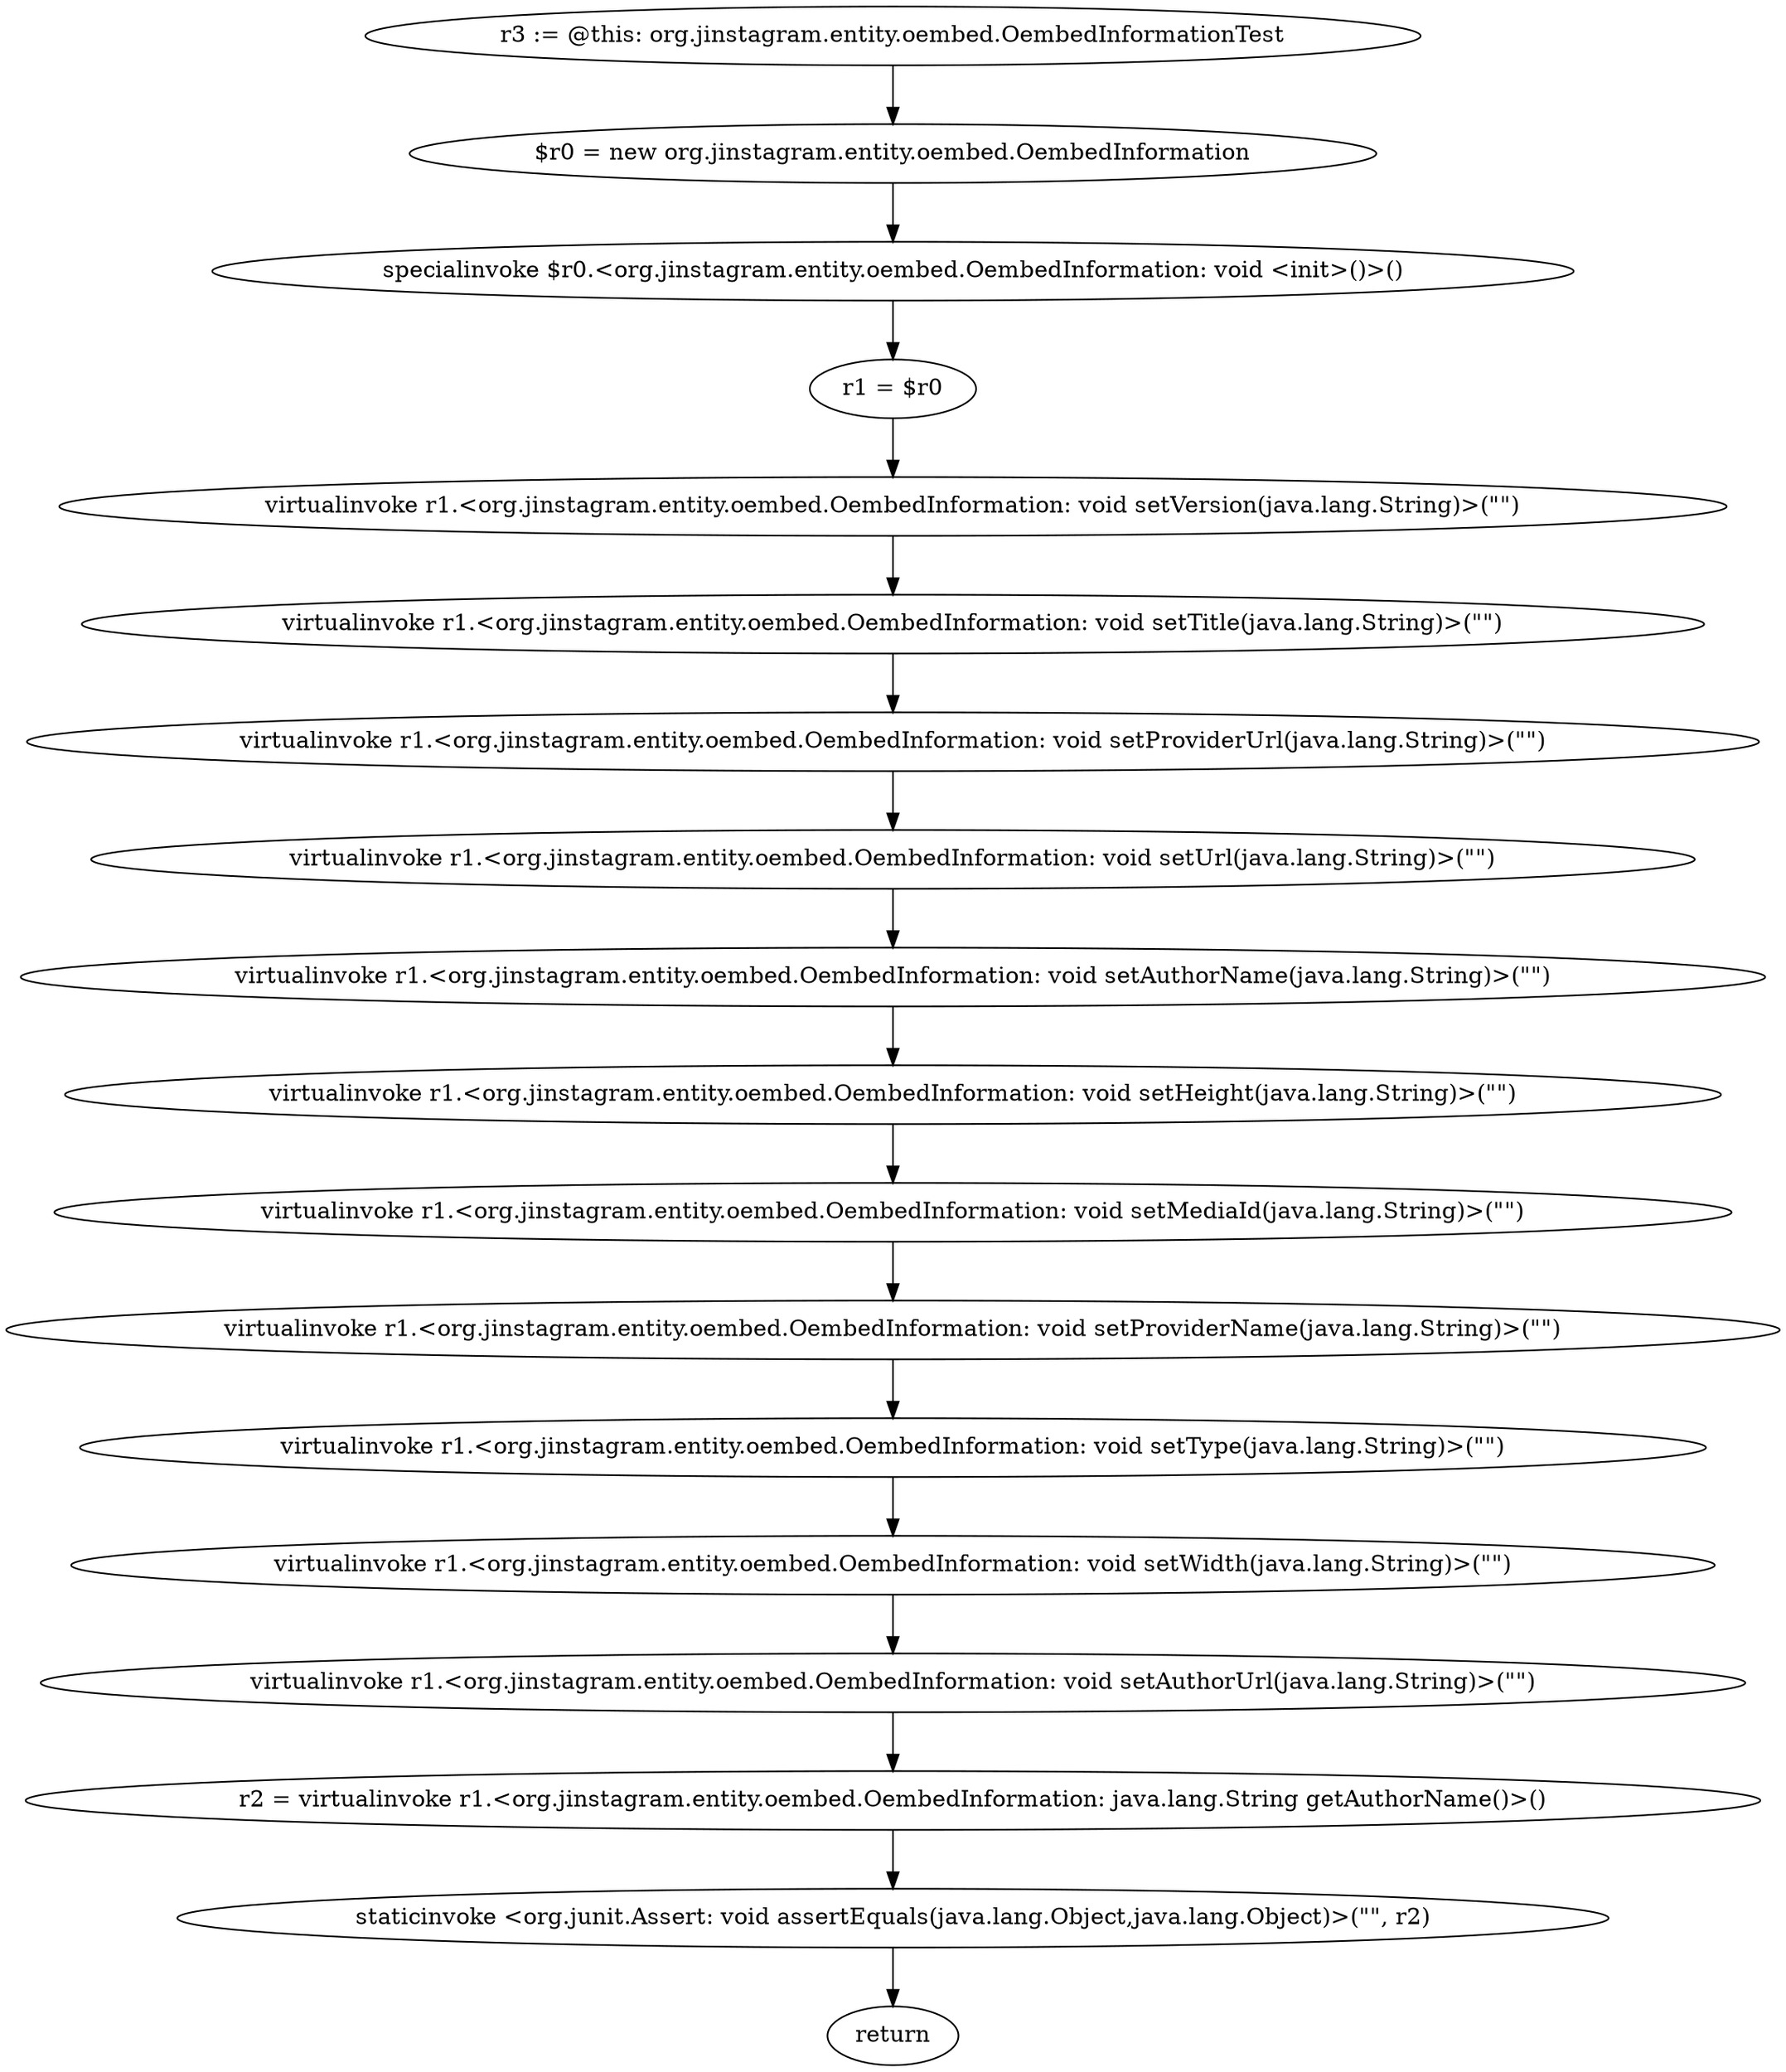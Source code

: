 digraph "unitGraph" {
    "r3 := @this: org.jinstagram.entity.oembed.OembedInformationTest"
    "$r0 = new org.jinstagram.entity.oembed.OembedInformation"
    "specialinvoke $r0.<org.jinstagram.entity.oembed.OembedInformation: void <init>()>()"
    "r1 = $r0"
    "virtualinvoke r1.<org.jinstagram.entity.oembed.OembedInformation: void setVersion(java.lang.String)>(\"\")"
    "virtualinvoke r1.<org.jinstagram.entity.oembed.OembedInformation: void setTitle(java.lang.String)>(\"\")"
    "virtualinvoke r1.<org.jinstagram.entity.oembed.OembedInformation: void setProviderUrl(java.lang.String)>(\"\")"
    "virtualinvoke r1.<org.jinstagram.entity.oembed.OembedInformation: void setUrl(java.lang.String)>(\"\")"
    "virtualinvoke r1.<org.jinstagram.entity.oembed.OembedInformation: void setAuthorName(java.lang.String)>(\"\")"
    "virtualinvoke r1.<org.jinstagram.entity.oembed.OembedInformation: void setHeight(java.lang.String)>(\"\")"
    "virtualinvoke r1.<org.jinstagram.entity.oembed.OembedInformation: void setMediaId(java.lang.String)>(\"\")"
    "virtualinvoke r1.<org.jinstagram.entity.oembed.OembedInformation: void setProviderName(java.lang.String)>(\"\")"
    "virtualinvoke r1.<org.jinstagram.entity.oembed.OembedInformation: void setType(java.lang.String)>(\"\")"
    "virtualinvoke r1.<org.jinstagram.entity.oembed.OembedInformation: void setWidth(java.lang.String)>(\"\")"
    "virtualinvoke r1.<org.jinstagram.entity.oembed.OembedInformation: void setAuthorUrl(java.lang.String)>(\"\")"
    "r2 = virtualinvoke r1.<org.jinstagram.entity.oembed.OembedInformation: java.lang.String getAuthorName()>()"
    "staticinvoke <org.junit.Assert: void assertEquals(java.lang.Object,java.lang.Object)>(\"\", r2)"
    "return"
    "r3 := @this: org.jinstagram.entity.oembed.OembedInformationTest"->"$r0 = new org.jinstagram.entity.oembed.OembedInformation";
    "$r0 = new org.jinstagram.entity.oembed.OembedInformation"->"specialinvoke $r0.<org.jinstagram.entity.oembed.OembedInformation: void <init>()>()";
    "specialinvoke $r0.<org.jinstagram.entity.oembed.OembedInformation: void <init>()>()"->"r1 = $r0";
    "r1 = $r0"->"virtualinvoke r1.<org.jinstagram.entity.oembed.OembedInformation: void setVersion(java.lang.String)>(\"\")";
    "virtualinvoke r1.<org.jinstagram.entity.oembed.OembedInformation: void setVersion(java.lang.String)>(\"\")"->"virtualinvoke r1.<org.jinstagram.entity.oembed.OembedInformation: void setTitle(java.lang.String)>(\"\")";
    "virtualinvoke r1.<org.jinstagram.entity.oembed.OembedInformation: void setTitle(java.lang.String)>(\"\")"->"virtualinvoke r1.<org.jinstagram.entity.oembed.OembedInformation: void setProviderUrl(java.lang.String)>(\"\")";
    "virtualinvoke r1.<org.jinstagram.entity.oembed.OembedInformation: void setProviderUrl(java.lang.String)>(\"\")"->"virtualinvoke r1.<org.jinstagram.entity.oembed.OembedInformation: void setUrl(java.lang.String)>(\"\")";
    "virtualinvoke r1.<org.jinstagram.entity.oembed.OembedInformation: void setUrl(java.lang.String)>(\"\")"->"virtualinvoke r1.<org.jinstagram.entity.oembed.OembedInformation: void setAuthorName(java.lang.String)>(\"\")";
    "virtualinvoke r1.<org.jinstagram.entity.oembed.OembedInformation: void setAuthorName(java.lang.String)>(\"\")"->"virtualinvoke r1.<org.jinstagram.entity.oembed.OembedInformation: void setHeight(java.lang.String)>(\"\")";
    "virtualinvoke r1.<org.jinstagram.entity.oembed.OembedInformation: void setHeight(java.lang.String)>(\"\")"->"virtualinvoke r1.<org.jinstagram.entity.oembed.OembedInformation: void setMediaId(java.lang.String)>(\"\")";
    "virtualinvoke r1.<org.jinstagram.entity.oembed.OembedInformation: void setMediaId(java.lang.String)>(\"\")"->"virtualinvoke r1.<org.jinstagram.entity.oembed.OembedInformation: void setProviderName(java.lang.String)>(\"\")";
    "virtualinvoke r1.<org.jinstagram.entity.oembed.OembedInformation: void setProviderName(java.lang.String)>(\"\")"->"virtualinvoke r1.<org.jinstagram.entity.oembed.OembedInformation: void setType(java.lang.String)>(\"\")";
    "virtualinvoke r1.<org.jinstagram.entity.oembed.OembedInformation: void setType(java.lang.String)>(\"\")"->"virtualinvoke r1.<org.jinstagram.entity.oembed.OembedInformation: void setWidth(java.lang.String)>(\"\")";
    "virtualinvoke r1.<org.jinstagram.entity.oembed.OembedInformation: void setWidth(java.lang.String)>(\"\")"->"virtualinvoke r1.<org.jinstagram.entity.oembed.OembedInformation: void setAuthorUrl(java.lang.String)>(\"\")";
    "virtualinvoke r1.<org.jinstagram.entity.oembed.OembedInformation: void setAuthorUrl(java.lang.String)>(\"\")"->"r2 = virtualinvoke r1.<org.jinstagram.entity.oembed.OembedInformation: java.lang.String getAuthorName()>()";
    "r2 = virtualinvoke r1.<org.jinstagram.entity.oembed.OembedInformation: java.lang.String getAuthorName()>()"->"staticinvoke <org.junit.Assert: void assertEquals(java.lang.Object,java.lang.Object)>(\"\", r2)";
    "staticinvoke <org.junit.Assert: void assertEquals(java.lang.Object,java.lang.Object)>(\"\", r2)"->"return";
}
